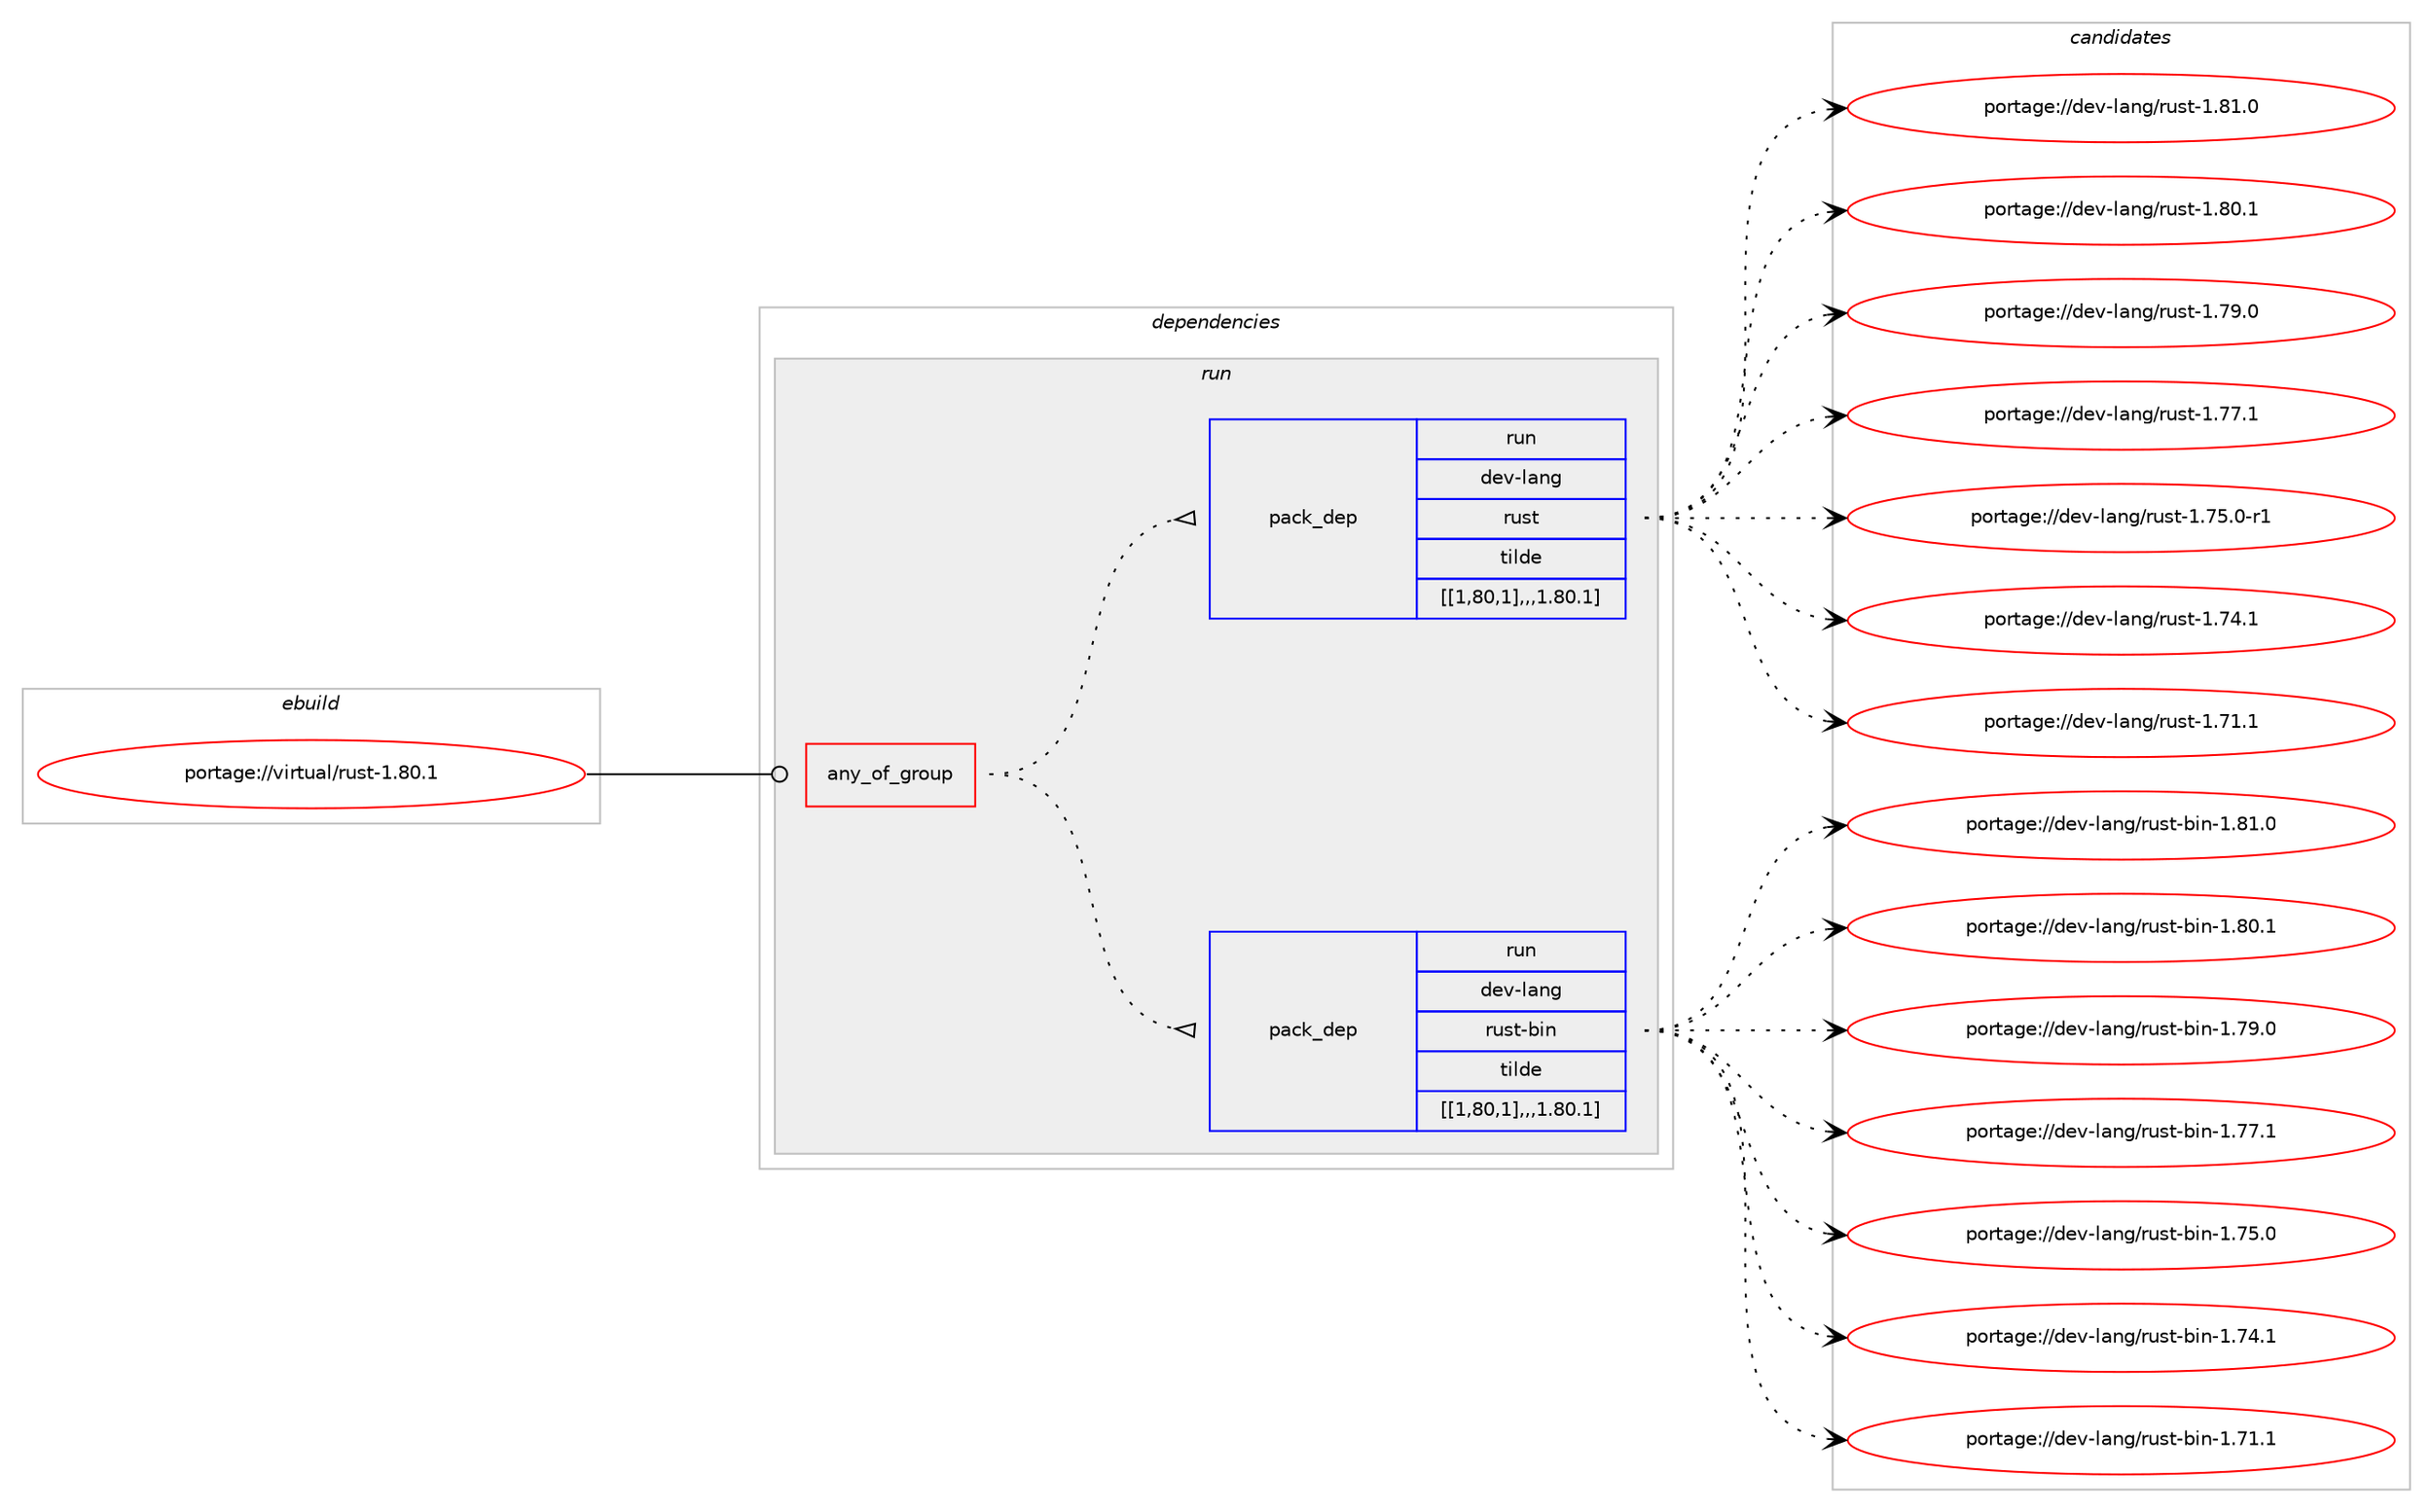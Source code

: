 digraph prolog {

# *************
# Graph options
# *************

newrank=true;
concentrate=true;
compound=true;
graph [rankdir=LR,fontname=Helvetica,fontsize=10,ranksep=1.5];#, ranksep=2.5, nodesep=0.2];
edge  [arrowhead=vee];
node  [fontname=Helvetica,fontsize=10];

# **********
# The ebuild
# **********

subgraph cluster_leftcol {
color=gray;
label=<<i>ebuild</i>>;
id [label="portage://virtual/rust-1.80.1", color=red, width=4, href="../virtual/rust-1.80.1.svg"];
}

# ****************
# The dependencies
# ****************

subgraph cluster_midcol {
color=gray;
label=<<i>dependencies</i>>;
subgraph cluster_compile {
fillcolor="#eeeeee";
style=filled;
label=<<i>compile</i>>;
}
subgraph cluster_compileandrun {
fillcolor="#eeeeee";
style=filled;
label=<<i>compile and run</i>>;
}
subgraph cluster_run {
fillcolor="#eeeeee";
style=filled;
label=<<i>run</i>>;
subgraph any3138 {
dependency463536 [label=<<TABLE BORDER="0" CELLBORDER="1" CELLSPACING="0" CELLPADDING="4"><TR><TD CELLPADDING="10">any_of_group</TD></TR></TABLE>>, shape=none, color=red];subgraph pack336808 {
dependency463537 [label=<<TABLE BORDER="0" CELLBORDER="1" CELLSPACING="0" CELLPADDING="4" WIDTH="220"><TR><TD ROWSPAN="6" CELLPADDING="30">pack_dep</TD></TR><TR><TD WIDTH="110">run</TD></TR><TR><TD>dev-lang</TD></TR><TR><TD>rust-bin</TD></TR><TR><TD>tilde</TD></TR><TR><TD>[[1,80,1],,,1.80.1]</TD></TR></TABLE>>, shape=none, color=blue];
}
dependency463536:e -> dependency463537:w [weight=20,style="dotted",arrowhead="oinv"];
subgraph pack336809 {
dependency463538 [label=<<TABLE BORDER="0" CELLBORDER="1" CELLSPACING="0" CELLPADDING="4" WIDTH="220"><TR><TD ROWSPAN="6" CELLPADDING="30">pack_dep</TD></TR><TR><TD WIDTH="110">run</TD></TR><TR><TD>dev-lang</TD></TR><TR><TD>rust</TD></TR><TR><TD>tilde</TD></TR><TR><TD>[[1,80,1],,,1.80.1]</TD></TR></TABLE>>, shape=none, color=blue];
}
dependency463536:e -> dependency463538:w [weight=20,style="dotted",arrowhead="oinv"];
}
id:e -> dependency463536:w [weight=20,style="solid",arrowhead="odot"];
}
}

# **************
# The candidates
# **************

subgraph cluster_choices {
rank=same;
color=gray;
label=<<i>candidates</i>>;

subgraph choice336808 {
color=black;
nodesep=1;
choice100101118451089711010347114117115116459810511045494656494648 [label="portage://dev-lang/rust-bin-1.81.0", color=red, width=4,href="../dev-lang/rust-bin-1.81.0.svg"];
choice100101118451089711010347114117115116459810511045494656484649 [label="portage://dev-lang/rust-bin-1.80.1", color=red, width=4,href="../dev-lang/rust-bin-1.80.1.svg"];
choice100101118451089711010347114117115116459810511045494655574648 [label="portage://dev-lang/rust-bin-1.79.0", color=red, width=4,href="../dev-lang/rust-bin-1.79.0.svg"];
choice100101118451089711010347114117115116459810511045494655554649 [label="portage://dev-lang/rust-bin-1.77.1", color=red, width=4,href="../dev-lang/rust-bin-1.77.1.svg"];
choice100101118451089711010347114117115116459810511045494655534648 [label="portage://dev-lang/rust-bin-1.75.0", color=red, width=4,href="../dev-lang/rust-bin-1.75.0.svg"];
choice100101118451089711010347114117115116459810511045494655524649 [label="portage://dev-lang/rust-bin-1.74.1", color=red, width=4,href="../dev-lang/rust-bin-1.74.1.svg"];
choice100101118451089711010347114117115116459810511045494655494649 [label="portage://dev-lang/rust-bin-1.71.1", color=red, width=4,href="../dev-lang/rust-bin-1.71.1.svg"];
dependency463537:e -> choice100101118451089711010347114117115116459810511045494656494648:w [style=dotted,weight="100"];
dependency463537:e -> choice100101118451089711010347114117115116459810511045494656484649:w [style=dotted,weight="100"];
dependency463537:e -> choice100101118451089711010347114117115116459810511045494655574648:w [style=dotted,weight="100"];
dependency463537:e -> choice100101118451089711010347114117115116459810511045494655554649:w [style=dotted,weight="100"];
dependency463537:e -> choice100101118451089711010347114117115116459810511045494655534648:w [style=dotted,weight="100"];
dependency463537:e -> choice100101118451089711010347114117115116459810511045494655524649:w [style=dotted,weight="100"];
dependency463537:e -> choice100101118451089711010347114117115116459810511045494655494649:w [style=dotted,weight="100"];
}
subgraph choice336809 {
color=black;
nodesep=1;
choice10010111845108971101034711411711511645494656494648 [label="portage://dev-lang/rust-1.81.0", color=red, width=4,href="../dev-lang/rust-1.81.0.svg"];
choice10010111845108971101034711411711511645494656484649 [label="portage://dev-lang/rust-1.80.1", color=red, width=4,href="../dev-lang/rust-1.80.1.svg"];
choice10010111845108971101034711411711511645494655574648 [label="portage://dev-lang/rust-1.79.0", color=red, width=4,href="../dev-lang/rust-1.79.0.svg"];
choice10010111845108971101034711411711511645494655554649 [label="portage://dev-lang/rust-1.77.1", color=red, width=4,href="../dev-lang/rust-1.77.1.svg"];
choice100101118451089711010347114117115116454946555346484511449 [label="portage://dev-lang/rust-1.75.0-r1", color=red, width=4,href="../dev-lang/rust-1.75.0-r1.svg"];
choice10010111845108971101034711411711511645494655524649 [label="portage://dev-lang/rust-1.74.1", color=red, width=4,href="../dev-lang/rust-1.74.1.svg"];
choice10010111845108971101034711411711511645494655494649 [label="portage://dev-lang/rust-1.71.1", color=red, width=4,href="../dev-lang/rust-1.71.1.svg"];
dependency463538:e -> choice10010111845108971101034711411711511645494656494648:w [style=dotted,weight="100"];
dependency463538:e -> choice10010111845108971101034711411711511645494656484649:w [style=dotted,weight="100"];
dependency463538:e -> choice10010111845108971101034711411711511645494655574648:w [style=dotted,weight="100"];
dependency463538:e -> choice10010111845108971101034711411711511645494655554649:w [style=dotted,weight="100"];
dependency463538:e -> choice100101118451089711010347114117115116454946555346484511449:w [style=dotted,weight="100"];
dependency463538:e -> choice10010111845108971101034711411711511645494655524649:w [style=dotted,weight="100"];
dependency463538:e -> choice10010111845108971101034711411711511645494655494649:w [style=dotted,weight="100"];
}
}

}
